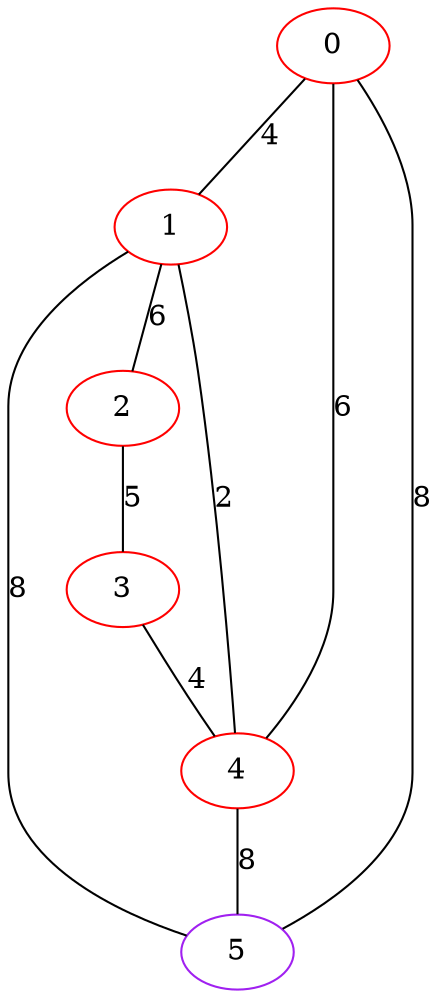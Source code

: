 graph "" {
0 [color=red, weight=1];
1 [color=red, weight=1];
2 [color=red, weight=1];
3 [color=red, weight=1];
4 [color=red, weight=1];
5 [color=purple, weight=4];
0 -- 1  [key=0, label=4];
0 -- 4  [key=0, label=6];
0 -- 5  [key=0, label=8];
1 -- 2  [key=0, label=6];
1 -- 4  [key=0, label=2];
1 -- 5  [key=0, label=8];
2 -- 3  [key=0, label=5];
3 -- 4  [key=0, label=4];
4 -- 5  [key=0, label=8];
}
